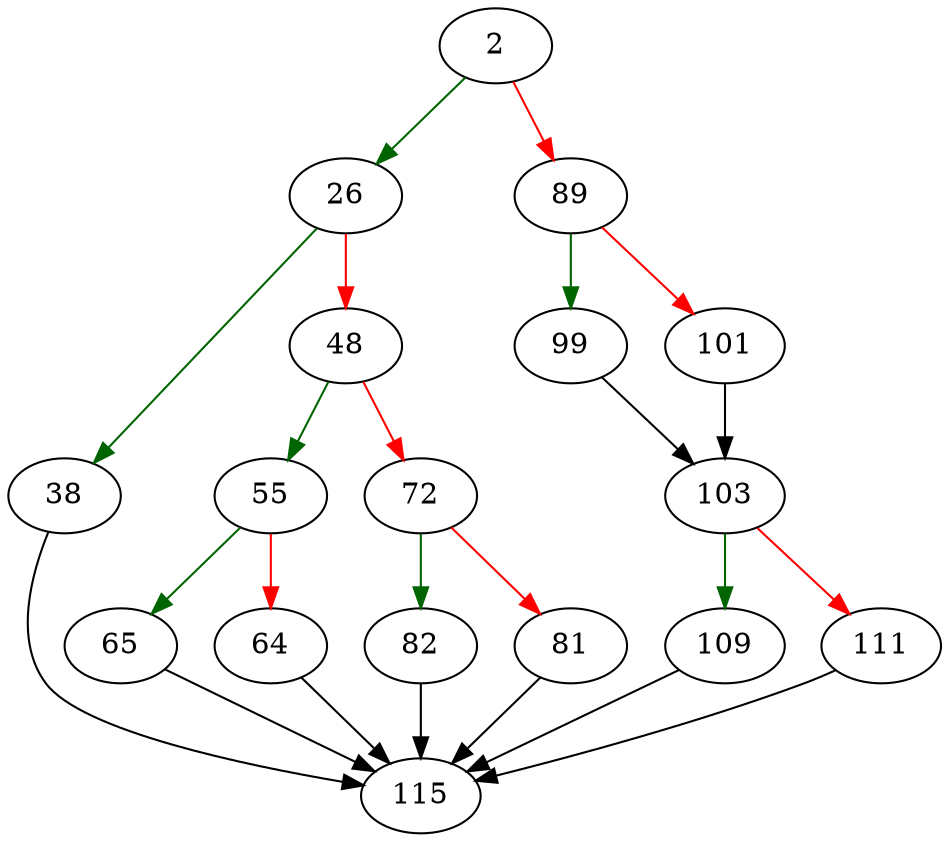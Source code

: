 strict digraph "sqlite3BlobCompare" {
	// Node definitions.
	2 [entry=true];
	26;
	89;
	38;
	48;
	115;
	55;
	72;
	65;
	64;
	82;
	81;
	99;
	101;
	103;
	109;
	111;

	// Edge definitions.
	2 -> 26 [
		color=darkgreen
		cond=true
	];
	2 -> 89 [
		color=red
		cond=false
	];
	26 -> 38 [
		color=darkgreen
		cond=true
	];
	26 -> 48 [
		color=red
		cond=false
	];
	89 -> 99 [
		color=darkgreen
		cond=true
	];
	89 -> 101 [
		color=red
		cond=false
	];
	38 -> 115;
	48 -> 55 [
		color=darkgreen
		cond=true
	];
	48 -> 72 [
		color=red
		cond=false
	];
	55 -> 65 [
		color=darkgreen
		cond=true
	];
	55 -> 64 [
		color=red
		cond=false
	];
	72 -> 82 [
		color=darkgreen
		cond=true
	];
	72 -> 81 [
		color=red
		cond=false
	];
	65 -> 115;
	64 -> 115;
	82 -> 115;
	81 -> 115;
	99 -> 103;
	101 -> 103;
	103 -> 109 [
		color=darkgreen
		cond=true
	];
	103 -> 111 [
		color=red
		cond=false
	];
	109 -> 115;
	111 -> 115;
}